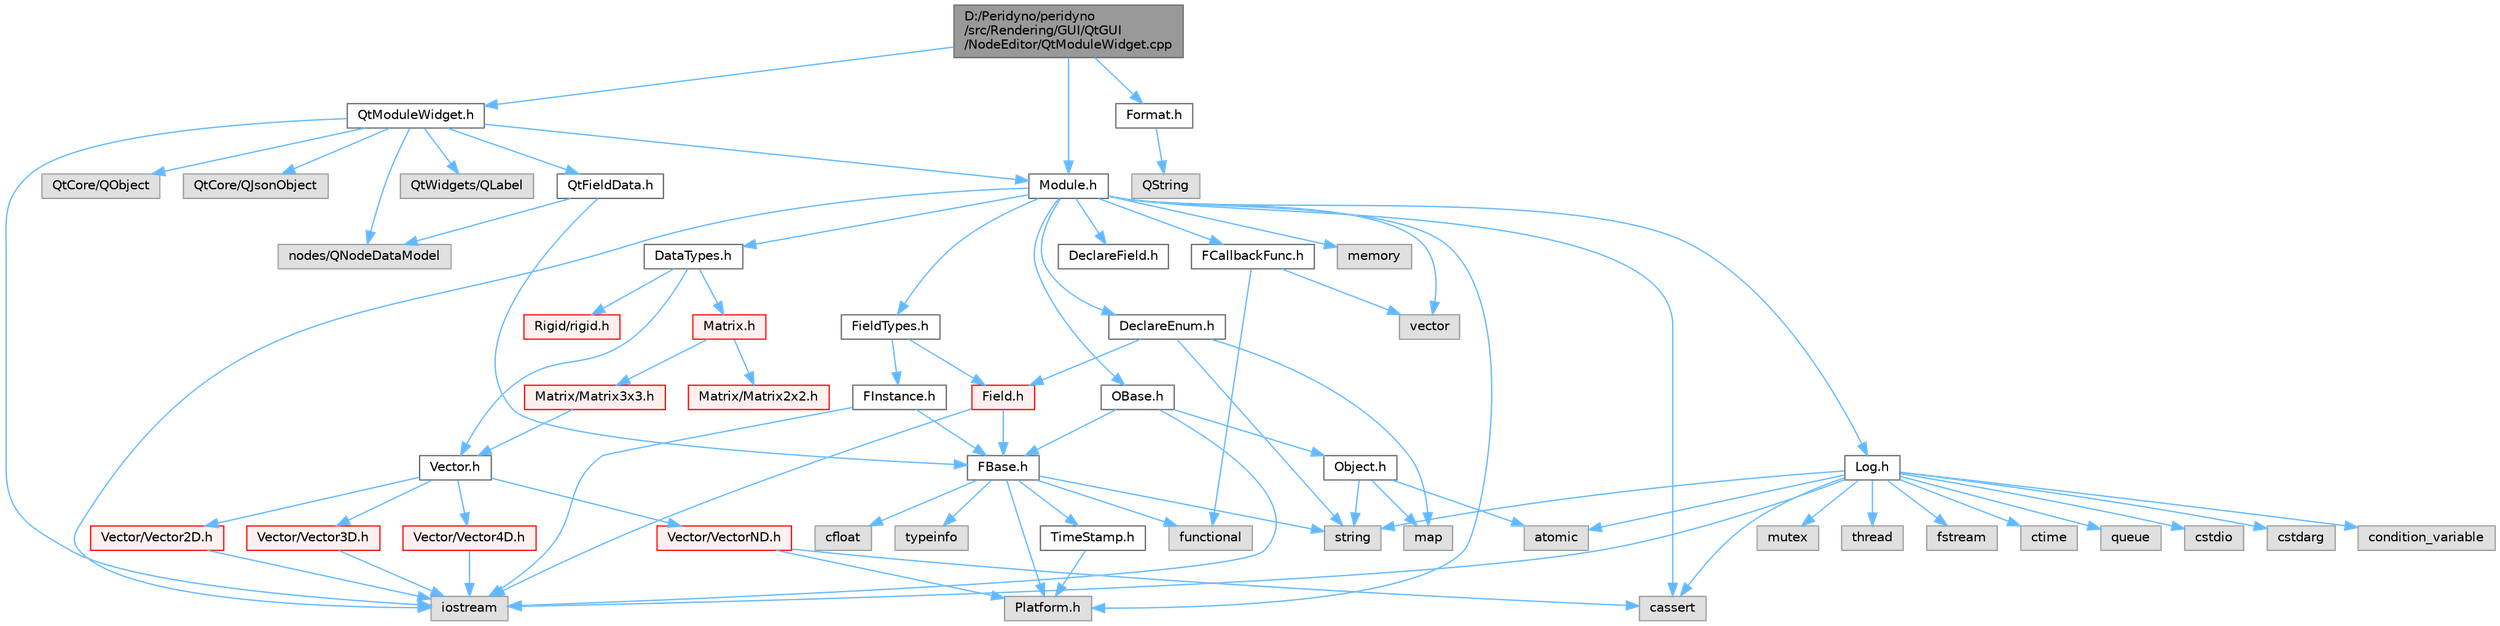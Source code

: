 digraph "D:/Peridyno/peridyno/src/Rendering/GUI/QtGUI/NodeEditor/QtModuleWidget.cpp"
{
 // LATEX_PDF_SIZE
  bgcolor="transparent";
  edge [fontname=Helvetica,fontsize=10,labelfontname=Helvetica,labelfontsize=10];
  node [fontname=Helvetica,fontsize=10,shape=box,height=0.2,width=0.4];
  Node1 [id="Node000001",label="D:/Peridyno/peridyno\l/src/Rendering/GUI/QtGUI\l/NodeEditor/QtModuleWidget.cpp",height=0.2,width=0.4,color="gray40", fillcolor="grey60", style="filled", fontcolor="black",tooltip=" "];
  Node1 -> Node2 [id="edge1_Node000001_Node000002",color="steelblue1",style="solid",tooltip=" "];
  Node2 [id="Node000002",label="QtModuleWidget.h",height=0.2,width=0.4,color="grey40", fillcolor="white", style="filled",URL="$_qt_module_widget_8h.html",tooltip=" "];
  Node2 -> Node3 [id="edge2_Node000002_Node000003",color="steelblue1",style="solid",tooltip=" "];
  Node3 [id="Node000003",label="QtCore/QObject",height=0.2,width=0.4,color="grey60", fillcolor="#E0E0E0", style="filled",tooltip=" "];
  Node2 -> Node4 [id="edge3_Node000002_Node000004",color="steelblue1",style="solid",tooltip=" "];
  Node4 [id="Node000004",label="QtCore/QJsonObject",height=0.2,width=0.4,color="grey60", fillcolor="#E0E0E0", style="filled",tooltip=" "];
  Node2 -> Node5 [id="edge4_Node000002_Node000005",color="steelblue1",style="solid",tooltip=" "];
  Node5 [id="Node000005",label="QtWidgets/QLabel",height=0.2,width=0.4,color="grey60", fillcolor="#E0E0E0", style="filled",tooltip=" "];
  Node2 -> Node6 [id="edge5_Node000002_Node000006",color="steelblue1",style="solid",tooltip=" "];
  Node6 [id="Node000006",label="nodes/QNodeDataModel",height=0.2,width=0.4,color="grey60", fillcolor="#E0E0E0", style="filled",tooltip=" "];
  Node2 -> Node7 [id="edge6_Node000002_Node000007",color="steelblue1",style="solid",tooltip=" "];
  Node7 [id="Node000007",label="QtFieldData.h",height=0.2,width=0.4,color="grey40", fillcolor="white", style="filled",URL="$_qt_field_data_8h.html",tooltip=" "];
  Node7 -> Node6 [id="edge7_Node000007_Node000006",color="steelblue1",style="solid",tooltip=" "];
  Node7 -> Node8 [id="edge8_Node000007_Node000008",color="steelblue1",style="solid",tooltip=" "];
  Node8 [id="Node000008",label="FBase.h",height=0.2,width=0.4,color="grey40", fillcolor="white", style="filled",URL="$_f_base_8h.html",tooltip=" "];
  Node8 -> Node9 [id="edge9_Node000008_Node000009",color="steelblue1",style="solid",tooltip=" "];
  Node9 [id="Node000009",label="Platform.h",height=0.2,width=0.4,color="grey60", fillcolor="#E0E0E0", style="filled",tooltip=" "];
  Node8 -> Node10 [id="edge10_Node000008_Node000010",color="steelblue1",style="solid",tooltip=" "];
  Node10 [id="Node000010",label="TimeStamp.h",height=0.2,width=0.4,color="grey40", fillcolor="white", style="filled",URL="$_time_stamp_8h.html",tooltip=" "];
  Node10 -> Node9 [id="edge11_Node000010_Node000009",color="steelblue1",style="solid",tooltip=" "];
  Node8 -> Node11 [id="edge12_Node000008_Node000011",color="steelblue1",style="solid",tooltip=" "];
  Node11 [id="Node000011",label="typeinfo",height=0.2,width=0.4,color="grey60", fillcolor="#E0E0E0", style="filled",tooltip=" "];
  Node8 -> Node12 [id="edge13_Node000008_Node000012",color="steelblue1",style="solid",tooltip=" "];
  Node12 [id="Node000012",label="string",height=0.2,width=0.4,color="grey60", fillcolor="#E0E0E0", style="filled",tooltip=" "];
  Node8 -> Node13 [id="edge14_Node000008_Node000013",color="steelblue1",style="solid",tooltip=" "];
  Node13 [id="Node000013",label="functional",height=0.2,width=0.4,color="grey60", fillcolor="#E0E0E0", style="filled",tooltip=" "];
  Node8 -> Node14 [id="edge15_Node000008_Node000014",color="steelblue1",style="solid",tooltip=" "];
  Node14 [id="Node000014",label="cfloat",height=0.2,width=0.4,color="grey60", fillcolor="#E0E0E0", style="filled",tooltip=" "];
  Node2 -> Node15 [id="edge16_Node000002_Node000015",color="steelblue1",style="solid",tooltip=" "];
  Node15 [id="Node000015",label="Module.h",height=0.2,width=0.4,color="grey40", fillcolor="white", style="filled",URL="$_module_8h.html",tooltip=" "];
  Node15 -> Node9 [id="edge17_Node000015_Node000009",color="steelblue1",style="solid",tooltip=" "];
  Node15 -> Node16 [id="edge18_Node000015_Node000016",color="steelblue1",style="solid",tooltip=" "];
  Node16 [id="Node000016",label="memory",height=0.2,width=0.4,color="grey60", fillcolor="#E0E0E0", style="filled",tooltip=" "];
  Node15 -> Node17 [id="edge19_Node000015_Node000017",color="steelblue1",style="solid",tooltip=" "];
  Node17 [id="Node000017",label="vector",height=0.2,width=0.4,color="grey60", fillcolor="#E0E0E0", style="filled",tooltip=" "];
  Node15 -> Node18 [id="edge20_Node000015_Node000018",color="steelblue1",style="solid",tooltip=" "];
  Node18 [id="Node000018",label="cassert",height=0.2,width=0.4,color="grey60", fillcolor="#E0E0E0", style="filled",tooltip=" "];
  Node15 -> Node19 [id="edge21_Node000015_Node000019",color="steelblue1",style="solid",tooltip=" "];
  Node19 [id="Node000019",label="iostream",height=0.2,width=0.4,color="grey60", fillcolor="#E0E0E0", style="filled",tooltip=" "];
  Node15 -> Node20 [id="edge22_Node000015_Node000020",color="steelblue1",style="solid",tooltip=" "];
  Node20 [id="Node000020",label="OBase.h",height=0.2,width=0.4,color="grey40", fillcolor="white", style="filled",URL="$_o_base_8h.html",tooltip=" "];
  Node20 -> Node19 [id="edge23_Node000020_Node000019",color="steelblue1",style="solid",tooltip=" "];
  Node20 -> Node8 [id="edge24_Node000020_Node000008",color="steelblue1",style="solid",tooltip=" "];
  Node20 -> Node21 [id="edge25_Node000020_Node000021",color="steelblue1",style="solid",tooltip=" "];
  Node21 [id="Node000021",label="Object.h",height=0.2,width=0.4,color="grey40", fillcolor="white", style="filled",URL="$_object_8h.html",tooltip=" "];
  Node21 -> Node12 [id="edge26_Node000021_Node000012",color="steelblue1",style="solid",tooltip=" "];
  Node21 -> Node22 [id="edge27_Node000021_Node000022",color="steelblue1",style="solid",tooltip=" "];
  Node22 [id="Node000022",label="atomic",height=0.2,width=0.4,color="grey60", fillcolor="#E0E0E0", style="filled",tooltip=" "];
  Node21 -> Node23 [id="edge28_Node000021_Node000023",color="steelblue1",style="solid",tooltip=" "];
  Node23 [id="Node000023",label="map",height=0.2,width=0.4,color="grey60", fillcolor="#E0E0E0", style="filled",tooltip=" "];
  Node15 -> Node24 [id="edge29_Node000015_Node000024",color="steelblue1",style="solid",tooltip=" "];
  Node24 [id="Node000024",label="Log.h",height=0.2,width=0.4,color="grey40", fillcolor="white", style="filled",URL="$_log_8h.html",tooltip=" "];
  Node24 -> Node25 [id="edge30_Node000024_Node000025",color="steelblue1",style="solid",tooltip=" "];
  Node25 [id="Node000025",label="mutex",height=0.2,width=0.4,color="grey60", fillcolor="#E0E0E0", style="filled",tooltip=" "];
  Node24 -> Node26 [id="edge31_Node000024_Node000026",color="steelblue1",style="solid",tooltip=" "];
  Node26 [id="Node000026",label="thread",height=0.2,width=0.4,color="grey60", fillcolor="#E0E0E0", style="filled",tooltip=" "];
  Node24 -> Node12 [id="edge32_Node000024_Node000012",color="steelblue1",style="solid",tooltip=" "];
  Node24 -> Node27 [id="edge33_Node000024_Node000027",color="steelblue1",style="solid",tooltip=" "];
  Node27 [id="Node000027",label="fstream",height=0.2,width=0.4,color="grey60", fillcolor="#E0E0E0", style="filled",tooltip=" "];
  Node24 -> Node19 [id="edge34_Node000024_Node000019",color="steelblue1",style="solid",tooltip=" "];
  Node24 -> Node28 [id="edge35_Node000024_Node000028",color="steelblue1",style="solid",tooltip=" "];
  Node28 [id="Node000028",label="ctime",height=0.2,width=0.4,color="grey60", fillcolor="#E0E0E0", style="filled",tooltip=" "];
  Node24 -> Node29 [id="edge36_Node000024_Node000029",color="steelblue1",style="solid",tooltip=" "];
  Node29 [id="Node000029",label="queue",height=0.2,width=0.4,color="grey60", fillcolor="#E0E0E0", style="filled",tooltip=" "];
  Node24 -> Node30 [id="edge37_Node000024_Node000030",color="steelblue1",style="solid",tooltip=" "];
  Node30 [id="Node000030",label="cstdio",height=0.2,width=0.4,color="grey60", fillcolor="#E0E0E0", style="filled",tooltip=" "];
  Node24 -> Node18 [id="edge38_Node000024_Node000018",color="steelblue1",style="solid",tooltip=" "];
  Node24 -> Node31 [id="edge39_Node000024_Node000031",color="steelblue1",style="solid",tooltip=" "];
  Node31 [id="Node000031",label="cstdarg",height=0.2,width=0.4,color="grey60", fillcolor="#E0E0E0", style="filled",tooltip=" "];
  Node24 -> Node22 [id="edge40_Node000024_Node000022",color="steelblue1",style="solid",tooltip=" "];
  Node24 -> Node32 [id="edge41_Node000024_Node000032",color="steelblue1",style="solid",tooltip=" "];
  Node32 [id="Node000032",label="condition_variable",height=0.2,width=0.4,color="grey60", fillcolor="#E0E0E0", style="filled",tooltip=" "];
  Node15 -> Node33 [id="edge42_Node000015_Node000033",color="steelblue1",style="solid",tooltip=" "];
  Node33 [id="Node000033",label="DataTypes.h",height=0.2,width=0.4,color="grey40", fillcolor="white", style="filled",URL="$_data_types_8h.html",tooltip=" "];
  Node33 -> Node34 [id="edge43_Node000033_Node000034",color="steelblue1",style="solid",tooltip=" "];
  Node34 [id="Node000034",label="Vector.h",height=0.2,width=0.4,color="grey40", fillcolor="white", style="filled",URL="$_vector_8h.html",tooltip=" "];
  Node34 -> Node35 [id="edge44_Node000034_Node000035",color="steelblue1",style="solid",tooltip=" "];
  Node35 [id="Node000035",label="Vector/Vector2D.h",height=0.2,width=0.4,color="red", fillcolor="#FFF0F0", style="filled",URL="$_vector2_d_8h.html",tooltip=" "];
  Node35 -> Node19 [id="edge45_Node000035_Node000019",color="steelblue1",style="solid",tooltip=" "];
  Node34 -> Node41 [id="edge46_Node000034_Node000041",color="steelblue1",style="solid",tooltip=" "];
  Node41 [id="Node000041",label="Vector/Vector3D.h",height=0.2,width=0.4,color="red", fillcolor="#FFF0F0", style="filled",URL="$_vector3_d_8h.html",tooltip=" "];
  Node41 -> Node19 [id="edge47_Node000041_Node000019",color="steelblue1",style="solid",tooltip=" "];
  Node34 -> Node44 [id="edge48_Node000034_Node000044",color="steelblue1",style="solid",tooltip=" "];
  Node44 [id="Node000044",label="Vector/Vector4D.h",height=0.2,width=0.4,color="red", fillcolor="#FFF0F0", style="filled",URL="$_vector4_d_8h.html",tooltip=" "];
  Node44 -> Node19 [id="edge49_Node000044_Node000019",color="steelblue1",style="solid",tooltip=" "];
  Node34 -> Node47 [id="edge50_Node000034_Node000047",color="steelblue1",style="solid",tooltip=" "];
  Node47 [id="Node000047",label="Vector/VectorND.h",height=0.2,width=0.4,color="red", fillcolor="#FFF0F0", style="filled",URL="$_vector_n_d_8h.html",tooltip=" "];
  Node47 -> Node18 [id="edge51_Node000047_Node000018",color="steelblue1",style="solid",tooltip=" "];
  Node47 -> Node9 [id="edge52_Node000047_Node000009",color="steelblue1",style="solid",tooltip=" "];
  Node33 -> Node53 [id="edge53_Node000033_Node000053",color="steelblue1",style="solid",tooltip=" "];
  Node53 [id="Node000053",label="Matrix.h",height=0.2,width=0.4,color="red", fillcolor="#FFF0F0", style="filled",URL="$_matrix_8h.html",tooltip=" "];
  Node53 -> Node54 [id="edge54_Node000053_Node000054",color="steelblue1",style="solid",tooltip=" "];
  Node54 [id="Node000054",label="Matrix/Matrix2x2.h",height=0.2,width=0.4,color="red", fillcolor="#FFF0F0", style="filled",URL="$_matrix2x2_8h.html",tooltip=" "];
  Node53 -> Node59 [id="edge55_Node000053_Node000059",color="steelblue1",style="solid",tooltip=" "];
  Node59 [id="Node000059",label="Matrix/Matrix3x3.h",height=0.2,width=0.4,color="red", fillcolor="#FFF0F0", style="filled",URL="$_matrix3x3_8h.html",tooltip=" "];
  Node59 -> Node34 [id="edge56_Node000059_Node000034",color="steelblue1",style="solid",tooltip=" "];
  Node33 -> Node70 [id="edge57_Node000033_Node000070",color="steelblue1",style="solid",tooltip=" "];
  Node70 [id="Node000070",label="Rigid/rigid.h",height=0.2,width=0.4,color="red", fillcolor="#FFF0F0", style="filled",URL="$rigid_8h.html",tooltip=" "];
  Node15 -> Node74 [id="edge58_Node000015_Node000074",color="steelblue1",style="solid",tooltip=" "];
  Node74 [id="Node000074",label="DeclareEnum.h",height=0.2,width=0.4,color="grey40", fillcolor="white", style="filled",URL="$_declare_enum_8h.html",tooltip=" "];
  Node74 -> Node23 [id="edge59_Node000074_Node000023",color="steelblue1",style="solid",tooltip=" "];
  Node74 -> Node12 [id="edge60_Node000074_Node000012",color="steelblue1",style="solid",tooltip=" "];
  Node74 -> Node75 [id="edge61_Node000074_Node000075",color="steelblue1",style="solid",tooltip=" "];
  Node75 [id="Node000075",label="Field.h",height=0.2,width=0.4,color="red", fillcolor="#FFF0F0", style="filled",URL="$_field_8h.html",tooltip=" "];
  Node75 -> Node19 [id="edge62_Node000075_Node000019",color="steelblue1",style="solid",tooltip=" "];
  Node75 -> Node8 [id="edge63_Node000075_Node000008",color="steelblue1",style="solid",tooltip=" "];
  Node15 -> Node89 [id="edge64_Node000015_Node000089",color="steelblue1",style="solid",tooltip=" "];
  Node89 [id="Node000089",label="DeclareField.h",height=0.2,width=0.4,color="grey40", fillcolor="white", style="filled",URL="$_declare_field_8h.html",tooltip=" "];
  Node15 -> Node90 [id="edge65_Node000015_Node000090",color="steelblue1",style="solid",tooltip=" "];
  Node90 [id="Node000090",label="FCallbackFunc.h",height=0.2,width=0.4,color="grey40", fillcolor="white", style="filled",URL="$_f_callback_func_8h.html",tooltip=" "];
  Node90 -> Node17 [id="edge66_Node000090_Node000017",color="steelblue1",style="solid",tooltip=" "];
  Node90 -> Node13 [id="edge67_Node000090_Node000013",color="steelblue1",style="solid",tooltip=" "];
  Node15 -> Node91 [id="edge68_Node000015_Node000091",color="steelblue1",style="solid",tooltip=" "];
  Node91 [id="Node000091",label="FieldTypes.h",height=0.2,width=0.4,color="grey40", fillcolor="white", style="filled",URL="$_field_types_8h.html",tooltip=" "];
  Node91 -> Node75 [id="edge69_Node000091_Node000075",color="steelblue1",style="solid",tooltip=" "];
  Node91 -> Node92 [id="edge70_Node000091_Node000092",color="steelblue1",style="solid",tooltip=" "];
  Node92 [id="Node000092",label="FInstance.h",height=0.2,width=0.4,color="grey40", fillcolor="white", style="filled",URL="$_f_instance_8h.html",tooltip=" "];
  Node92 -> Node19 [id="edge71_Node000092_Node000019",color="steelblue1",style="solid",tooltip=" "];
  Node92 -> Node8 [id="edge72_Node000092_Node000008",color="steelblue1",style="solid",tooltip=" "];
  Node2 -> Node19 [id="edge73_Node000002_Node000019",color="steelblue1",style="solid",tooltip=" "];
  Node1 -> Node15 [id="edge74_Node000001_Node000015",color="steelblue1",style="solid",tooltip=" "];
  Node1 -> Node93 [id="edge75_Node000001_Node000093",color="steelblue1",style="solid",tooltip=" "];
  Node93 [id="Node000093",label="Format.h",height=0.2,width=0.4,color="grey40", fillcolor="white", style="filled",URL="$_format_8h.html",tooltip=" "];
  Node93 -> Node94 [id="edge76_Node000093_Node000094",color="steelblue1",style="solid",tooltip=" "];
  Node94 [id="Node000094",label="QString",height=0.2,width=0.4,color="grey60", fillcolor="#E0E0E0", style="filled",tooltip=" "];
}
